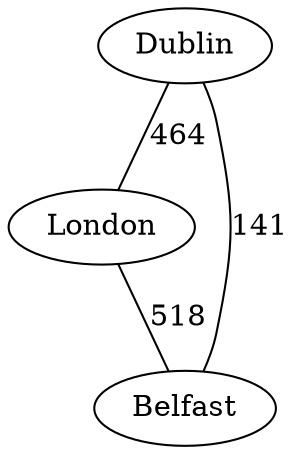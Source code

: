strict graph  {
	Dublin -- London	 [label=464];
	Dublin -- Belfast	 [label=141];
	London -- Belfast	 [label=518];
}
